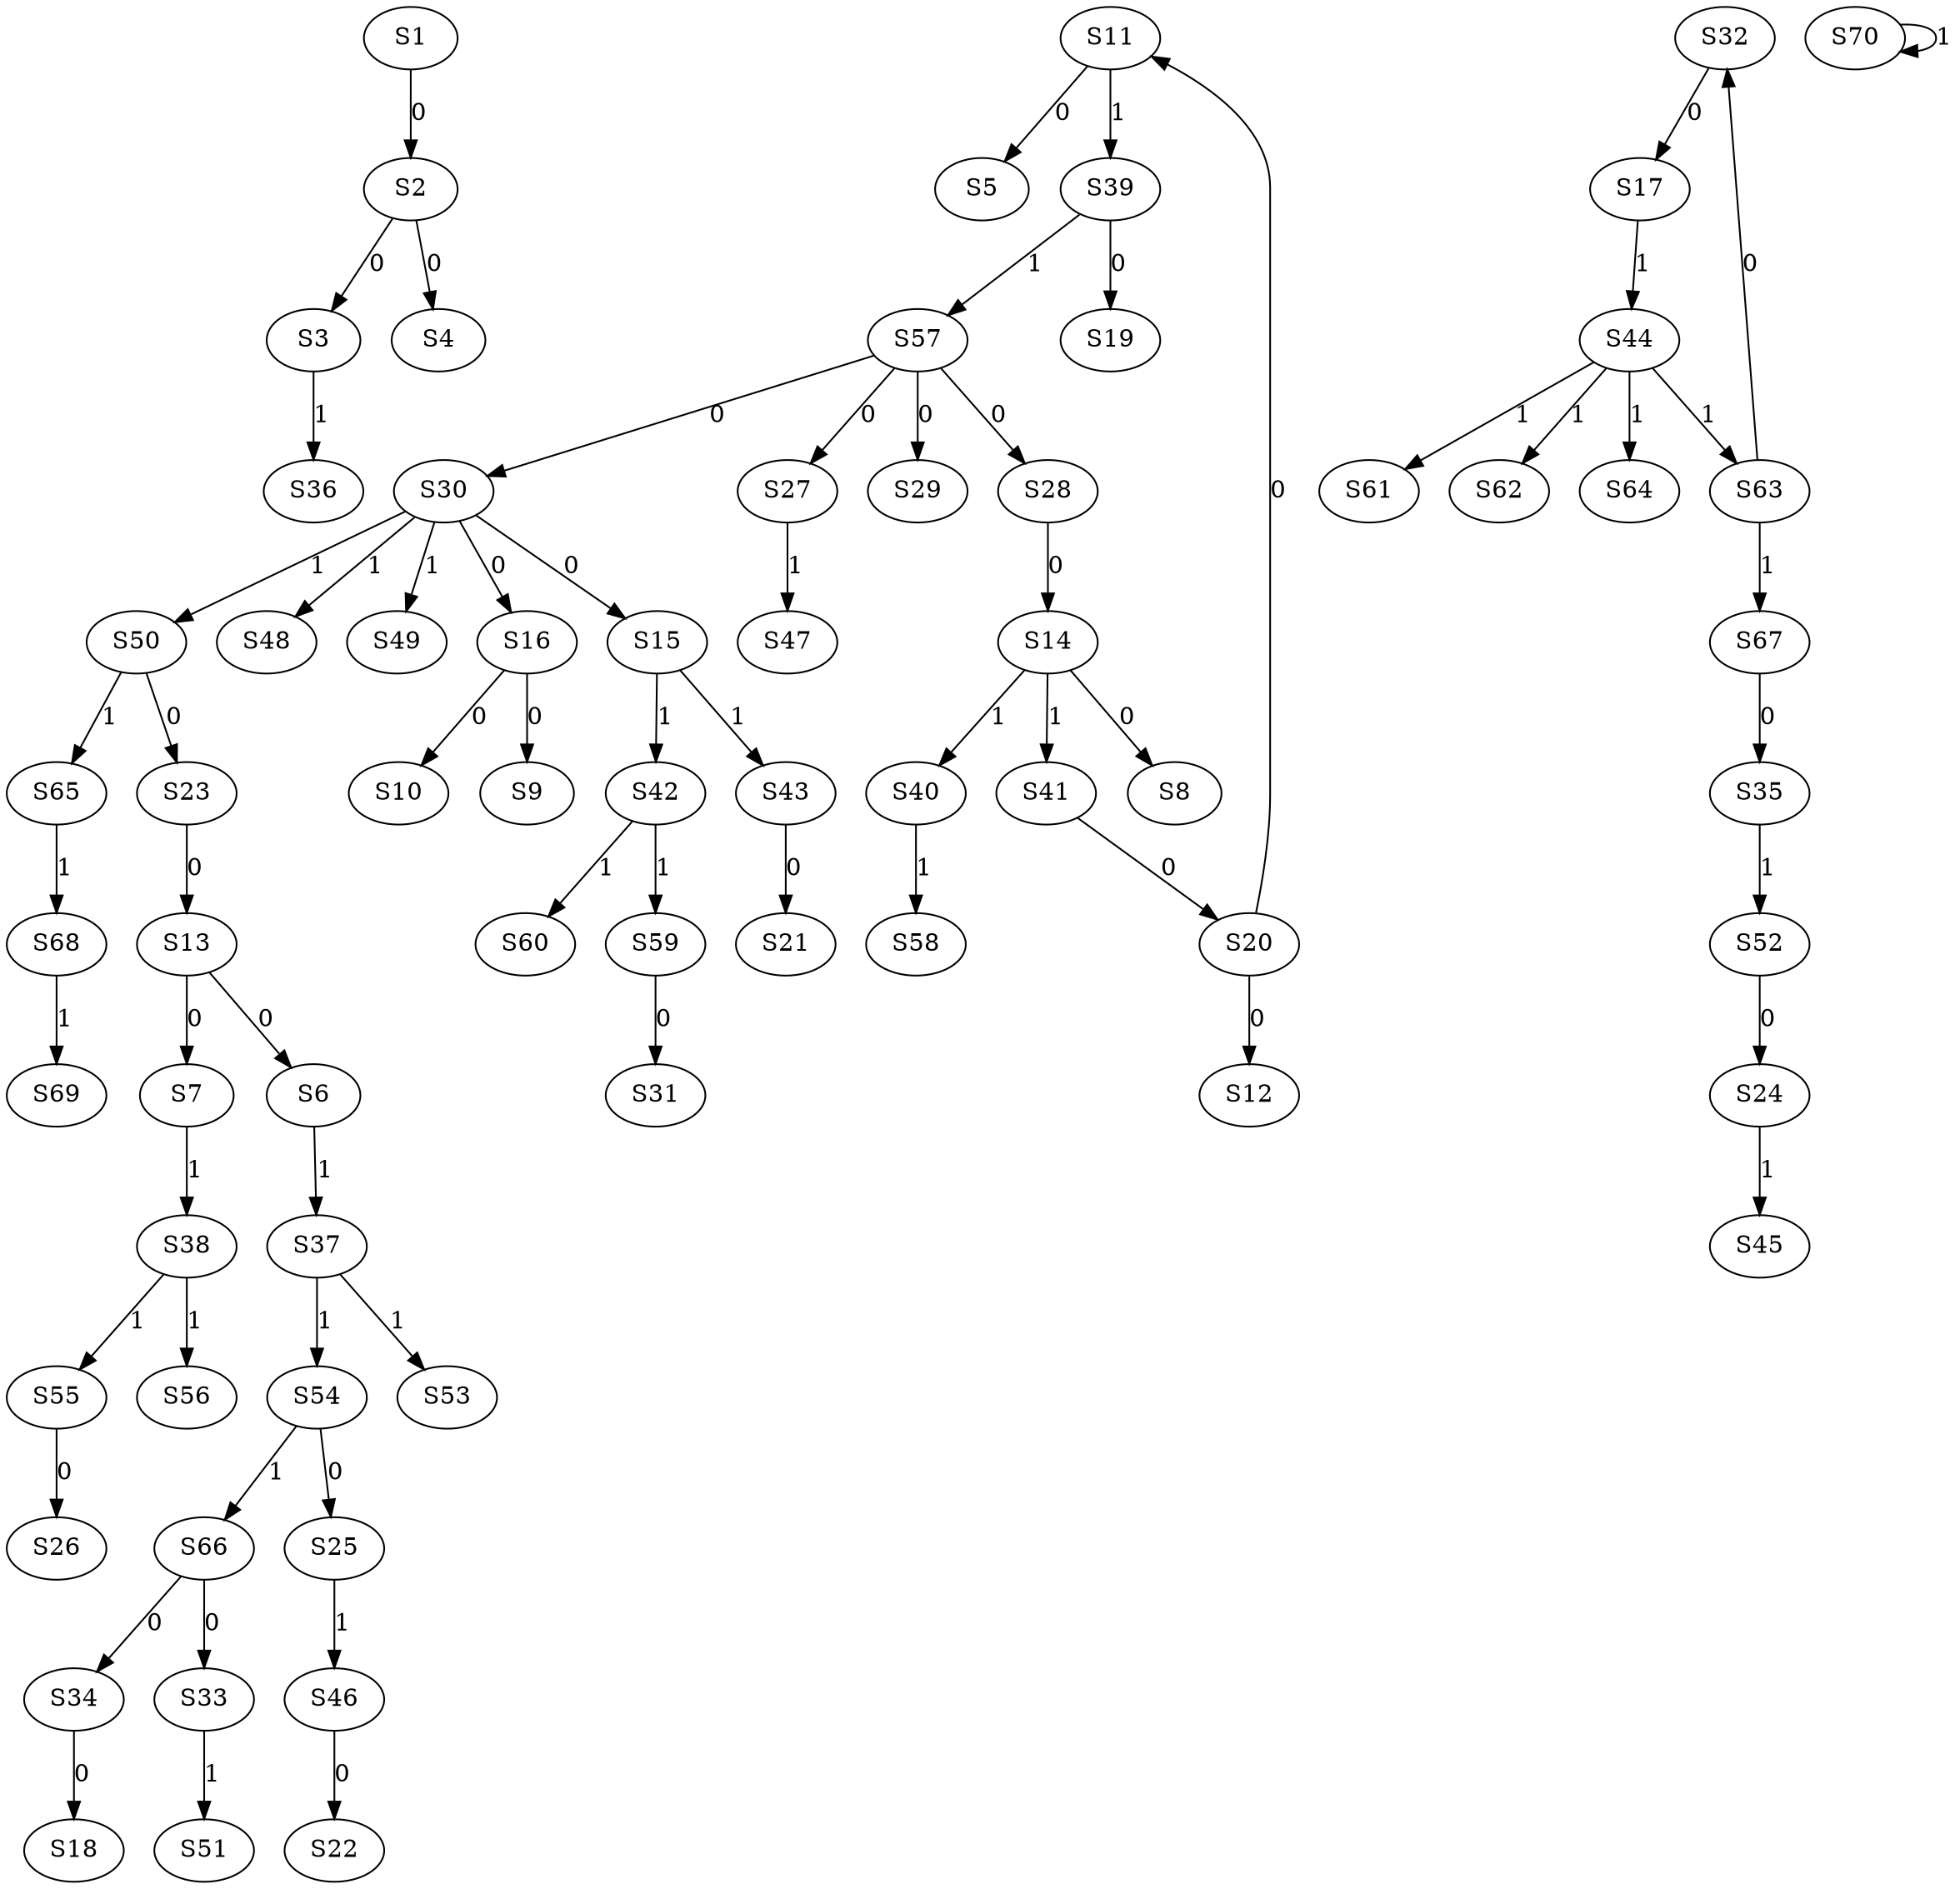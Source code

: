 strict digraph {
	S1 -> S2 [ label = 0 ];
	S2 -> S3 [ label = 0 ];
	S2 -> S4 [ label = 0 ];
	S11 -> S5 [ label = 0 ];
	S13 -> S6 [ label = 0 ];
	S13 -> S7 [ label = 0 ];
	S14 -> S8 [ label = 0 ];
	S16 -> S9 [ label = 0 ];
	S16 -> S10 [ label = 0 ];
	S20 -> S11 [ label = 0 ];
	S20 -> S12 [ label = 0 ];
	S23 -> S13 [ label = 0 ];
	S28 -> S14 [ label = 0 ];
	S30 -> S15 [ label = 0 ];
	S30 -> S16 [ label = 0 ];
	S32 -> S17 [ label = 0 ];
	S34 -> S18 [ label = 0 ];
	S39 -> S19 [ label = 0 ];
	S41 -> S20 [ label = 0 ];
	S43 -> S21 [ label = 0 ];
	S46 -> S22 [ label = 0 ];
	S50 -> S23 [ label = 0 ];
	S52 -> S24 [ label = 0 ];
	S54 -> S25 [ label = 0 ];
	S55 -> S26 [ label = 0 ];
	S57 -> S27 [ label = 0 ];
	S57 -> S28 [ label = 0 ];
	S57 -> S29 [ label = 0 ];
	S57 -> S30 [ label = 0 ];
	S59 -> S31 [ label = 0 ];
	S63 -> S32 [ label = 0 ];
	S66 -> S33 [ label = 0 ];
	S66 -> S34 [ label = 0 ];
	S67 -> S35 [ label = 0 ];
	S3 -> S36 [ label = 1 ];
	S6 -> S37 [ label = 1 ];
	S7 -> S38 [ label = 1 ];
	S11 -> S39 [ label = 1 ];
	S14 -> S40 [ label = 1 ];
	S14 -> S41 [ label = 1 ];
	S15 -> S42 [ label = 1 ];
	S15 -> S43 [ label = 1 ];
	S17 -> S44 [ label = 1 ];
	S24 -> S45 [ label = 1 ];
	S25 -> S46 [ label = 1 ];
	S27 -> S47 [ label = 1 ];
	S30 -> S48 [ label = 1 ];
	S30 -> S49 [ label = 1 ];
	S30 -> S50 [ label = 1 ];
	S33 -> S51 [ label = 1 ];
	S35 -> S52 [ label = 1 ];
	S37 -> S53 [ label = 1 ];
	S37 -> S54 [ label = 1 ];
	S38 -> S55 [ label = 1 ];
	S38 -> S56 [ label = 1 ];
	S39 -> S57 [ label = 1 ];
	S40 -> S58 [ label = 1 ];
	S42 -> S59 [ label = 1 ];
	S42 -> S60 [ label = 1 ];
	S44 -> S61 [ label = 1 ];
	S44 -> S62 [ label = 1 ];
	S44 -> S63 [ label = 1 ];
	S44 -> S64 [ label = 1 ];
	S50 -> S65 [ label = 1 ];
	S54 -> S66 [ label = 1 ];
	S63 -> S67 [ label = 1 ];
	S65 -> S68 [ label = 1 ];
	S68 -> S69 [ label = 1 ];
	S70 -> S70 [ label = 1 ];
}